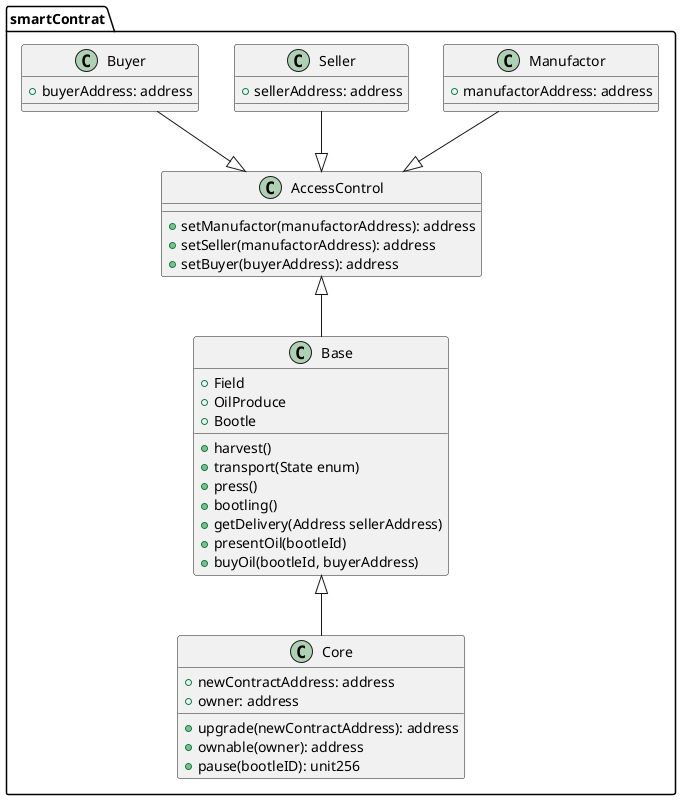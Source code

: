 @startuml
package smartContrat {

     class Core  {
        + newContractAddress: address
        + owner: address
        + upgrade(newContractAddress): address
        + ownable(owner): address
        + pause(bootleID): unit256

    }

     class Base {
        + Field
        + OilProduce
        + Bootle
        + harvest()
        + transport(State enum)
        + press()
        + bootling()
        + getDelivery(Address sellerAddress)
        + presentOil(bootleId)
        + buyOil(bootleId, buyerAddress)
    }

    class AccessControl {
        + setManufactor(manufactorAddress): address
        + setSeller(manufactorAddress): address
        + setBuyer(buyerAddress): address
    }

     class Manufactor {
        + manufactorAddress: address
    }

    class Seller {
        + sellerAddress: address
    }
 
    class Buyer {
        + buyerAddress: address
    }  

    Base <|-- Core
    AccessControl <|-- Base
    Manufactor --|> AccessControl
    Seller --|> AccessControl
    Buyer --|> AccessControl
    
}
@enduml